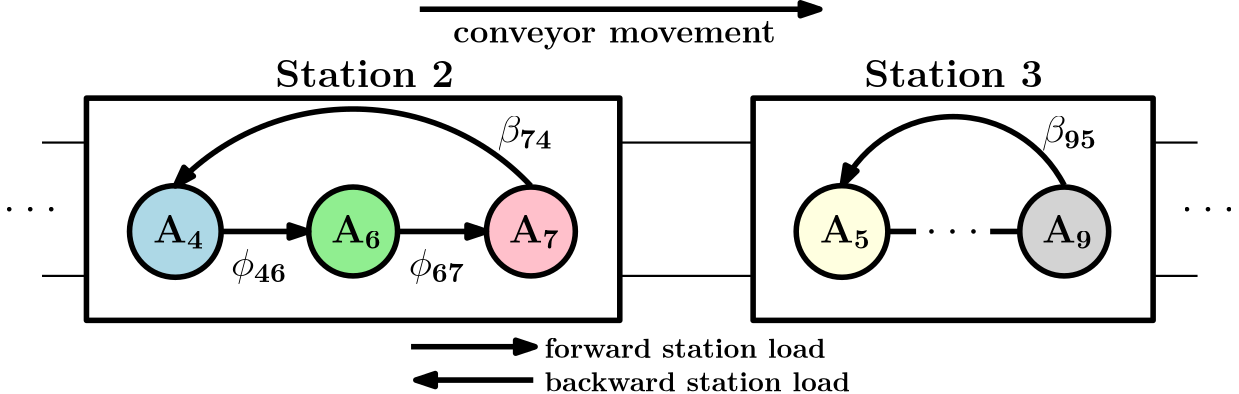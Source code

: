 <?xml version="1.0"?>
<!DOCTYPE ipe SYSTEM "ipe.dtd">
<ipe version="70206" creator="Ipe 7.2.7">
<info created="D:20170508170939" modified="D:20170508172017"/>
<ipestyle name="basic">
<symbol name="arrow/arc(spx)">
<path stroke="sym-stroke" fill="sym-stroke" pen="sym-pen">
0 0 m
-1 0.333 l
-1 -0.333 l
h
</path>
</symbol>
<symbol name="arrow/farc(spx)">
<path stroke="sym-stroke" fill="white" pen="sym-pen">
0 0 m
-1 0.333 l
-1 -0.333 l
h
</path>
</symbol>
<symbol name="arrow/ptarc(spx)">
<path stroke="sym-stroke" fill="sym-stroke" pen="sym-pen">
0 0 m
-1 0.333 l
-0.8 0 l
-1 -0.333 l
h
</path>
</symbol>
<symbol name="arrow/fptarc(spx)">
<path stroke="sym-stroke" fill="white" pen="sym-pen">
0 0 m
-1 0.333 l
-0.8 0 l
-1 -0.333 l
h
</path>
</symbol>
<symbol name="mark/circle(sx)" transformations="translations">
<path fill="sym-stroke">
0.6 0 0 0.6 0 0 e
0.4 0 0 0.4 0 0 e
</path>
</symbol>
<symbol name="mark/disk(sx)" transformations="translations">
<path fill="sym-stroke">
0.6 0 0 0.6 0 0 e
</path>
</symbol>
<symbol name="mark/fdisk(sfx)" transformations="translations">
<group>
<path fill="sym-fill">
0.5 0 0 0.5 0 0 e
</path>
<path fill="sym-stroke" fillrule="eofill">
0.6 0 0 0.6 0 0 e
0.4 0 0 0.4 0 0 e
</path>
</group>
</symbol>
<symbol name="mark/box(sx)" transformations="translations">
<path fill="sym-stroke" fillrule="eofill">
-0.6 -0.6 m
0.6 -0.6 l
0.6 0.6 l
-0.6 0.6 l
h
-0.4 -0.4 m
0.4 -0.4 l
0.4 0.4 l
-0.4 0.4 l
h
</path>
</symbol>
<symbol name="mark/square(sx)" transformations="translations">
<path fill="sym-stroke">
-0.6 -0.6 m
0.6 -0.6 l
0.6 0.6 l
-0.6 0.6 l
h
</path>
</symbol>
<symbol name="mark/fsquare(sfx)" transformations="translations">
<group>
<path fill="sym-fill">
-0.5 -0.5 m
0.5 -0.5 l
0.5 0.5 l
-0.5 0.5 l
h
</path>
<path fill="sym-stroke" fillrule="eofill">
-0.6 -0.6 m
0.6 -0.6 l
0.6 0.6 l
-0.6 0.6 l
h
-0.4 -0.4 m
0.4 -0.4 l
0.4 0.4 l
-0.4 0.4 l
h
</path>
</group>
</symbol>
<symbol name="mark/cross(sx)" transformations="translations">
<group>
<path fill="sym-stroke">
-0.43 -0.57 m
0.57 0.43 l
0.43 0.57 l
-0.57 -0.43 l
h
</path>
<path fill="sym-stroke">
-0.43 0.57 m
0.57 -0.43 l
0.43 -0.57 l
-0.57 0.43 l
h
</path>
</group>
</symbol>
<symbol name="arrow/fnormal(spx)">
<path stroke="sym-stroke" fill="white" pen="sym-pen">
0 0 m
-1 0.333 l
-1 -0.333 l
h
</path>
</symbol>
<symbol name="arrow/pointed(spx)">
<path stroke="sym-stroke" fill="sym-stroke" pen="sym-pen">
0 0 m
-1 0.333 l
-0.8 0 l
-1 -0.333 l
h
</path>
</symbol>
<symbol name="arrow/fpointed(spx)">
<path stroke="sym-stroke" fill="white" pen="sym-pen">
0 0 m
-1 0.333 l
-0.8 0 l
-1 -0.333 l
h
</path>
</symbol>
<symbol name="arrow/linear(spx)">
<path stroke="sym-stroke" pen="sym-pen">
-1 0.333 m
0 0 l
-1 -0.333 l
</path>
</symbol>
<symbol name="arrow/fdouble(spx)">
<path stroke="sym-stroke" fill="white" pen="sym-pen">
0 0 m
-1 0.333 l
-1 -0.333 l
h
-1 0 m
-2 0.333 l
-2 -0.333 l
h
</path>
</symbol>
<symbol name="arrow/double(spx)">
<path stroke="sym-stroke" fill="sym-stroke" pen="sym-pen">
0 0 m
-1 0.333 l
-1 -0.333 l
h
-1 0 m
-2 0.333 l
-2 -0.333 l
h
</path>
</symbol>
<pen name="heavier" value="0.8"/>
<pen name="fat" value="1.2"/>
<pen name="ultrafat" value="2"/>
<symbolsize name="large" value="5"/>
<symbolsize name="small" value="2"/>
<symbolsize name="tiny" value="1.1"/>
<arrowsize name="large" value="10"/>
<arrowsize name="small" value="5"/>
<arrowsize name="tiny" value="3"/>
<color name="red" value="1 0 0"/>
<color name="green" value="0 1 0"/>
<color name="blue" value="0 0 1"/>
<color name="yellow" value="1 1 0"/>
<color name="orange" value="1 0.647 0"/>
<color name="gold" value="1 0.843 0"/>
<color name="purple" value="0.627 0.125 0.941"/>
<color name="gray" value="0.745"/>
<color name="brown" value="0.647 0.165 0.165"/>
<color name="navy" value="0 0 0.502"/>
<color name="pink" value="1 0.753 0.796"/>
<color name="seagreen" value="0.18 0.545 0.341"/>
<color name="turquoise" value="0.251 0.878 0.816"/>
<color name="violet" value="0.933 0.51 0.933"/>
<color name="darkblue" value="0 0 0.545"/>
<color name="darkcyan" value="0 0.545 0.545"/>
<color name="darkgray" value="0.663"/>
<color name="darkgreen" value="0 0.392 0"/>
<color name="darkmagenta" value="0.545 0 0.545"/>
<color name="darkorange" value="1 0.549 0"/>
<color name="darkred" value="0.545 0 0"/>
<color name="lightblue" value="0.678 0.847 0.902"/>
<color name="lightcyan" value="0.878 1 1"/>
<color name="lightgray" value="0.827"/>
<color name="lightgreen" value="0.565 0.933 0.565"/>
<color name="lightyellow" value="1 1 0.878"/>
<dashstyle name="dashed" value="[4] 0"/>
<dashstyle name="dotted" value="[1 3] 0"/>
<dashstyle name="dash dotted" value="[4 2 1 2] 0"/>
<dashstyle name="dash dot dotted" value="[4 2 1 2 1 2] 0"/>
<textsize name="large" value="\large"/>
<textsize name="Large" value="\Large"/>
<textsize name="LARGE" value="\LARGE"/>
<textsize name="huge" value="\huge"/>
<textsize name="Huge" value="\Huge"/>
<textsize name="small" value="\small"/>
<textsize name="footnote" value="\footnotesize"/>
<textsize name="tiny" value="\tiny"/>
<textstyle name="center" begin="\begin{center}" end="\end{center}"/>
<textstyle name="itemize" begin="\begin{itemize}" end="\end{itemize}"/>
<textstyle name="item" begin="\begin{itemize}\item{}" end="\end{itemize}"/>
<gridsize name="4 pts" value="4"/>
<gridsize name="8 pts (~3 mm)" value="8"/>
<gridsize name="16 pts (~6 mm)" value="16"/>
<gridsize name="32 pts (~12 mm)" value="32"/>
<gridsize name="10 pts (~3.5 mm)" value="10"/>
<gridsize name="20 pts (~7 mm)" value="20"/>
<gridsize name="14 pts (~5 mm)" value="14"/>
<gridsize name="28 pts (~10 mm)" value="28"/>
<gridsize name="56 pts (~20 mm)" value="56"/>
<anglesize name="90 deg" value="90"/>
<anglesize name="60 deg" value="60"/>
<anglesize name="45 deg" value="45"/>
<anglesize name="30 deg" value="30"/>
<anglesize name="22.5 deg" value="22.5"/>
<opacity name="10%" value="0.1"/>
<opacity name="30%" value="0.3"/>
<opacity name="50%" value="0.5"/>
<opacity name="75%" value="0.75"/>
<tiling name="falling" angle="-60" step="4" width="1"/>
<tiling name="rising" angle="30" step="4" width="1"/>
</ipestyle>
<page>
<layer name="alpha"/>
<view layers="alpha" active="alpha"/>
<path layer="alpha" matrix="1.5 0 0 1.25 -80 -160" stroke="black" pen="ultrafat">
128 704 m
128 640 l
256 640 l
256 704 l
h
</path>
<path matrix="1.125 0 0 1.25 -8 -160" stroke="black" pen="ultrafat">
320 704 m
320 640 l
448 640 l
448 704 l
h
</path>
<path stroke="black" fill="lightblue" pen="ultrafat">
16.4924 0 0 16.4924 144 672 e
</path>
<path matrix="1 0 0 1 16 0" stroke="black" fill="lightgreen" pen="ultrafat">
16 0 0 16 192 672 e
</path>
<path matrix="1 0 0 1 32 0" stroke="black" fill="pink" pen="ultrafat">
16 0 0 16 240 672 e
</path>
<path matrix="1 0 0 1 240 0" stroke="black" fill="lightyellow" pen="ultrafat">
16.4924 0 0 16.4924 144 672 e
</path>
<path matrix="1 0 0 1 272 0" stroke="black" fill="lightgray" pen="ultrafat">
16 0 0 16 192 672 e
</path>
<path matrix="1 0 0 1 32 0" stroke="black" pen="ultrafat" arrow="normal/normal">
128 672 m
160 672 l
</path>
<path matrix="1 0 0 1 32 0" stroke="black" pen="ultrafat" arrow="normal/normal">
192 672 m
224 672 l
</path>
<path matrix="0.666667 0 0 1 133.333 0" stroke="black" pen="ultrafat">
400 672 m
416 672 l
</path>
<path matrix="0.666667 0 0 1 149.333 0" stroke="black" pen="ultrafat">
432 672 m
448 672 l
</path>
<path matrix="0.999065 0 0 1.02947 0.433932 -19.6466" stroke="black" pen="ultrafat" arrow="normal/normal">
464 688 m
45.3333 0 0 45.3333 424 666.667 384 688 a
</path>
<path matrix="0.999999 0 0 0.989073 32.0001 7.90875" stroke="black" pen="ultrafat" arrow="normal/normal">
240 688 m
87.1429 0 0 87.1429 176 628.857 112 688 a
</path>
<text matrix="1 0 0 1 -9.99576 -0.471498" transformations="translations" pos="423.873 671.651" stroke="black" type="label" width="19.786" height="1.674" depth="0" valign="baseline" size="LARGE" style="math">\ldots</text>
<path matrix="1 0 0 1 40 0" stroke="black" fill="lightgray" pen="ultrafat" arrow="normal/normal">
192 752 m
336 752 l
</path>
<text matrix="1 0 0 1 -12 4" transformations="translations" pos="256 736" stroke="black" type="label" width="116.182" height="7.595" depth="2.32" valign="baseline" size="large">\bf{conveyor movement}</text>
<path stroke="black" fill="lightgray" pen="heavier">
304 704 m
352 704 l
</path>
<path stroke="black" fill="lightgray" pen="heavier">
304 656 m
352 656 l
</path>
<path stroke="black" fill="lightgray" pen="heavier">
496 704 m
512 704 l
</path>
<path stroke="black" fill="lightgray" pen="heavier">
496 656 m
512 656 l
</path>
<path stroke="black" fill="lightgray" pen="heavier">
96 704 m
112 704 l
</path>
<path stroke="black" fill="lightgray" pen="heavier">
96 656 m
112 656 l
</path>
<text matrix="1 0 0 1 -8 -4" transformations="translations" pos="144 672" stroke="black" type="label" width="18.414" height="9.845" depth="2.15" valign="baseline" size="Large" style="math">\bf{A_4}</text>
<text matrix="1 0 0 1 56 -4" transformations="translations" pos="144 672" stroke="black" type="label" width="18.414" height="9.845" depth="2.15" valign="baseline" size="Large" style="math">\bf{A_6}</text>
<text matrix="1 0 0 1 120 -4" transformations="translations" pos="144 672" stroke="black" type="label" width="18.414" height="9.845" depth="2.15" valign="baseline" size="Large" style="math">\bf{A_7}</text>
<text matrix="1 0 0 1 232 -4" transformations="translations" pos="144 672" stroke="black" type="label" width="18.414" height="9.845" depth="2.15" valign="baseline" size="Large" style="math">\bf{A_5}</text>
<text matrix="1 0 0 1 312 -4" transformations="translations" pos="144 672" stroke="black" type="label" width="18.414" height="9.845" depth="2.15" valign="baseline" size="Large" style="math">\bf{A_9}</text>
<text matrix="1 0 0 1 82.0042 7.5285" transformations="translations" pos="423.873 671.651" stroke="black" type="label" width="19.786" height="1.674" depth="0" valign="baseline" size="LARGE" style="math">\ldots</text>
<text matrix="1 0 0 1 -341.996 7.5285" transformations="translations" pos="423.873 671.651" stroke="black" type="label" width="19.786" height="1.674" depth="0" valign="baseline" size="LARGE" style="math">\ldots</text>
<text matrix="1 0 0 1 36 52" transformations="translations" pos="144 672" stroke="black" type="label" width="64.334" height="9.963" depth="0" valign="baseline" size="Large">\bf{Station 2}</text>
<text matrix="1 0 0 1 20 -16" transformations="translations" pos="144 672" stroke="black" type="label" width="20.269" height="9.962" depth="2.79" valign="baseline" size="Large" style="math">\bf{\phi_{46}}</text>
<text matrix="1 0 0 1 84 -16" transformations="translations" pos="144 672" stroke="black" type="label" width="20.269" height="9.962" depth="2.79" valign="baseline" size="Large" style="math">\bf{\phi_{67}}</text>
<text matrix="1 0 0 1 116 32" transformations="translations" pos="144 672" stroke="black" type="label" width="19.885" height="9.962" depth="2.79" valign="baseline" size="Large" style="math">\bf{\beta_{74}}</text>
<text matrix="1 0 0 1 312 32" transformations="translations" pos="144 672" stroke="black" type="label" width="19.885" height="9.962" depth="2.79" valign="baseline" size="Large" style="math">\bf{\beta_{95}}</text>
<path matrix="0.310057 0 0 1 169.327 -121.486" stroke="black" fill="lightgray" pen="ultrafat" arrow="normal/normal">
192 752 m
336 752 l
</path>
<text matrix="1 0 0 1 20.858 -109.486" transformations="translations" pos="256 736" stroke="black" type="label" width="101.315" height="6.918" depth="0" valign="baseline">\bf{forward station load}</text>
<path matrix="-0.293641 0 0 -0.59109 329.237 1063.01" stroke="black" fill="lightgray" pen="ultrafat" arrow="normal/normal">
192 752 m
336 752 l
</path>
<text matrix="1 0 0 1 20.858 -121.486" transformations="translations" pos="256 736" stroke="black" type="label" width="110.122" height="6.918" depth="0" valign="baseline">\bf{backward station load}</text>
<text matrix="1 0 0 1 248 52" transformations="translations" pos="144 672" stroke="black" type="label" width="64.334" height="9.963" depth="0" valign="baseline" size="Large">\bf{Station 3}</text>
</page>
</ipe>
